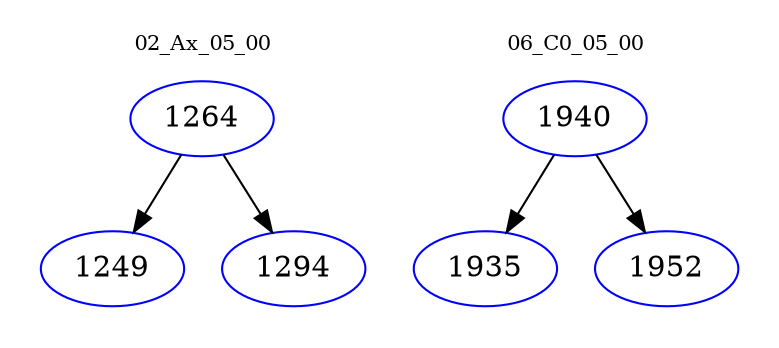 digraph{
subgraph cluster_0 {
color = white
label = "02_Ax_05_00";
fontsize=10;
T0_1264 [label="1264", color="blue"]
T0_1264 -> T0_1249 [color="black"]
T0_1249 [label="1249", color="blue"]
T0_1264 -> T0_1294 [color="black"]
T0_1294 [label="1294", color="blue"]
}
subgraph cluster_1 {
color = white
label = "06_C0_05_00";
fontsize=10;
T1_1940 [label="1940", color="blue"]
T1_1940 -> T1_1935 [color="black"]
T1_1935 [label="1935", color="blue"]
T1_1940 -> T1_1952 [color="black"]
T1_1952 [label="1952", color="blue"]
}
}
